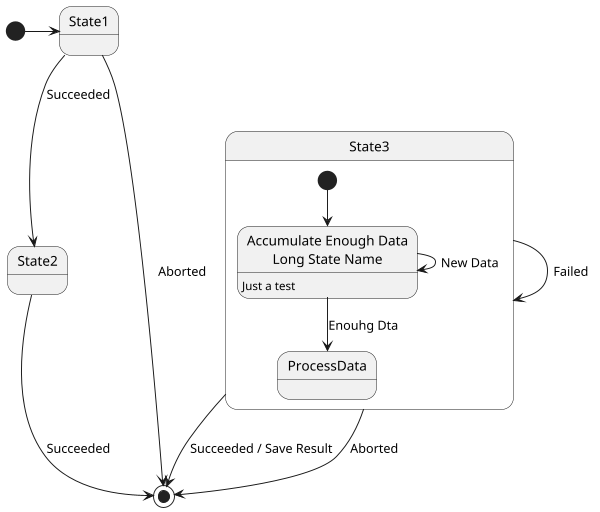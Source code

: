 @startuml
scale 600 width

[*] -> State1
State1 --> State2 : Succeeded
State1 --> [*] : Aborted
State2 --> [*] : Succeeded
state State3 {
	state "Accumulate Enough Data\nLong State Name" as long1
	long1 : Just a test
	[*] --> long1
	long1 --> long1 : New Data
	long1 --> ProcessData : Enouhg Dta
}

State3 --> State3 : Failed
State3 --> [*] : Succeeded / Save Result
State3 --> [*] : Aborted
@enduml